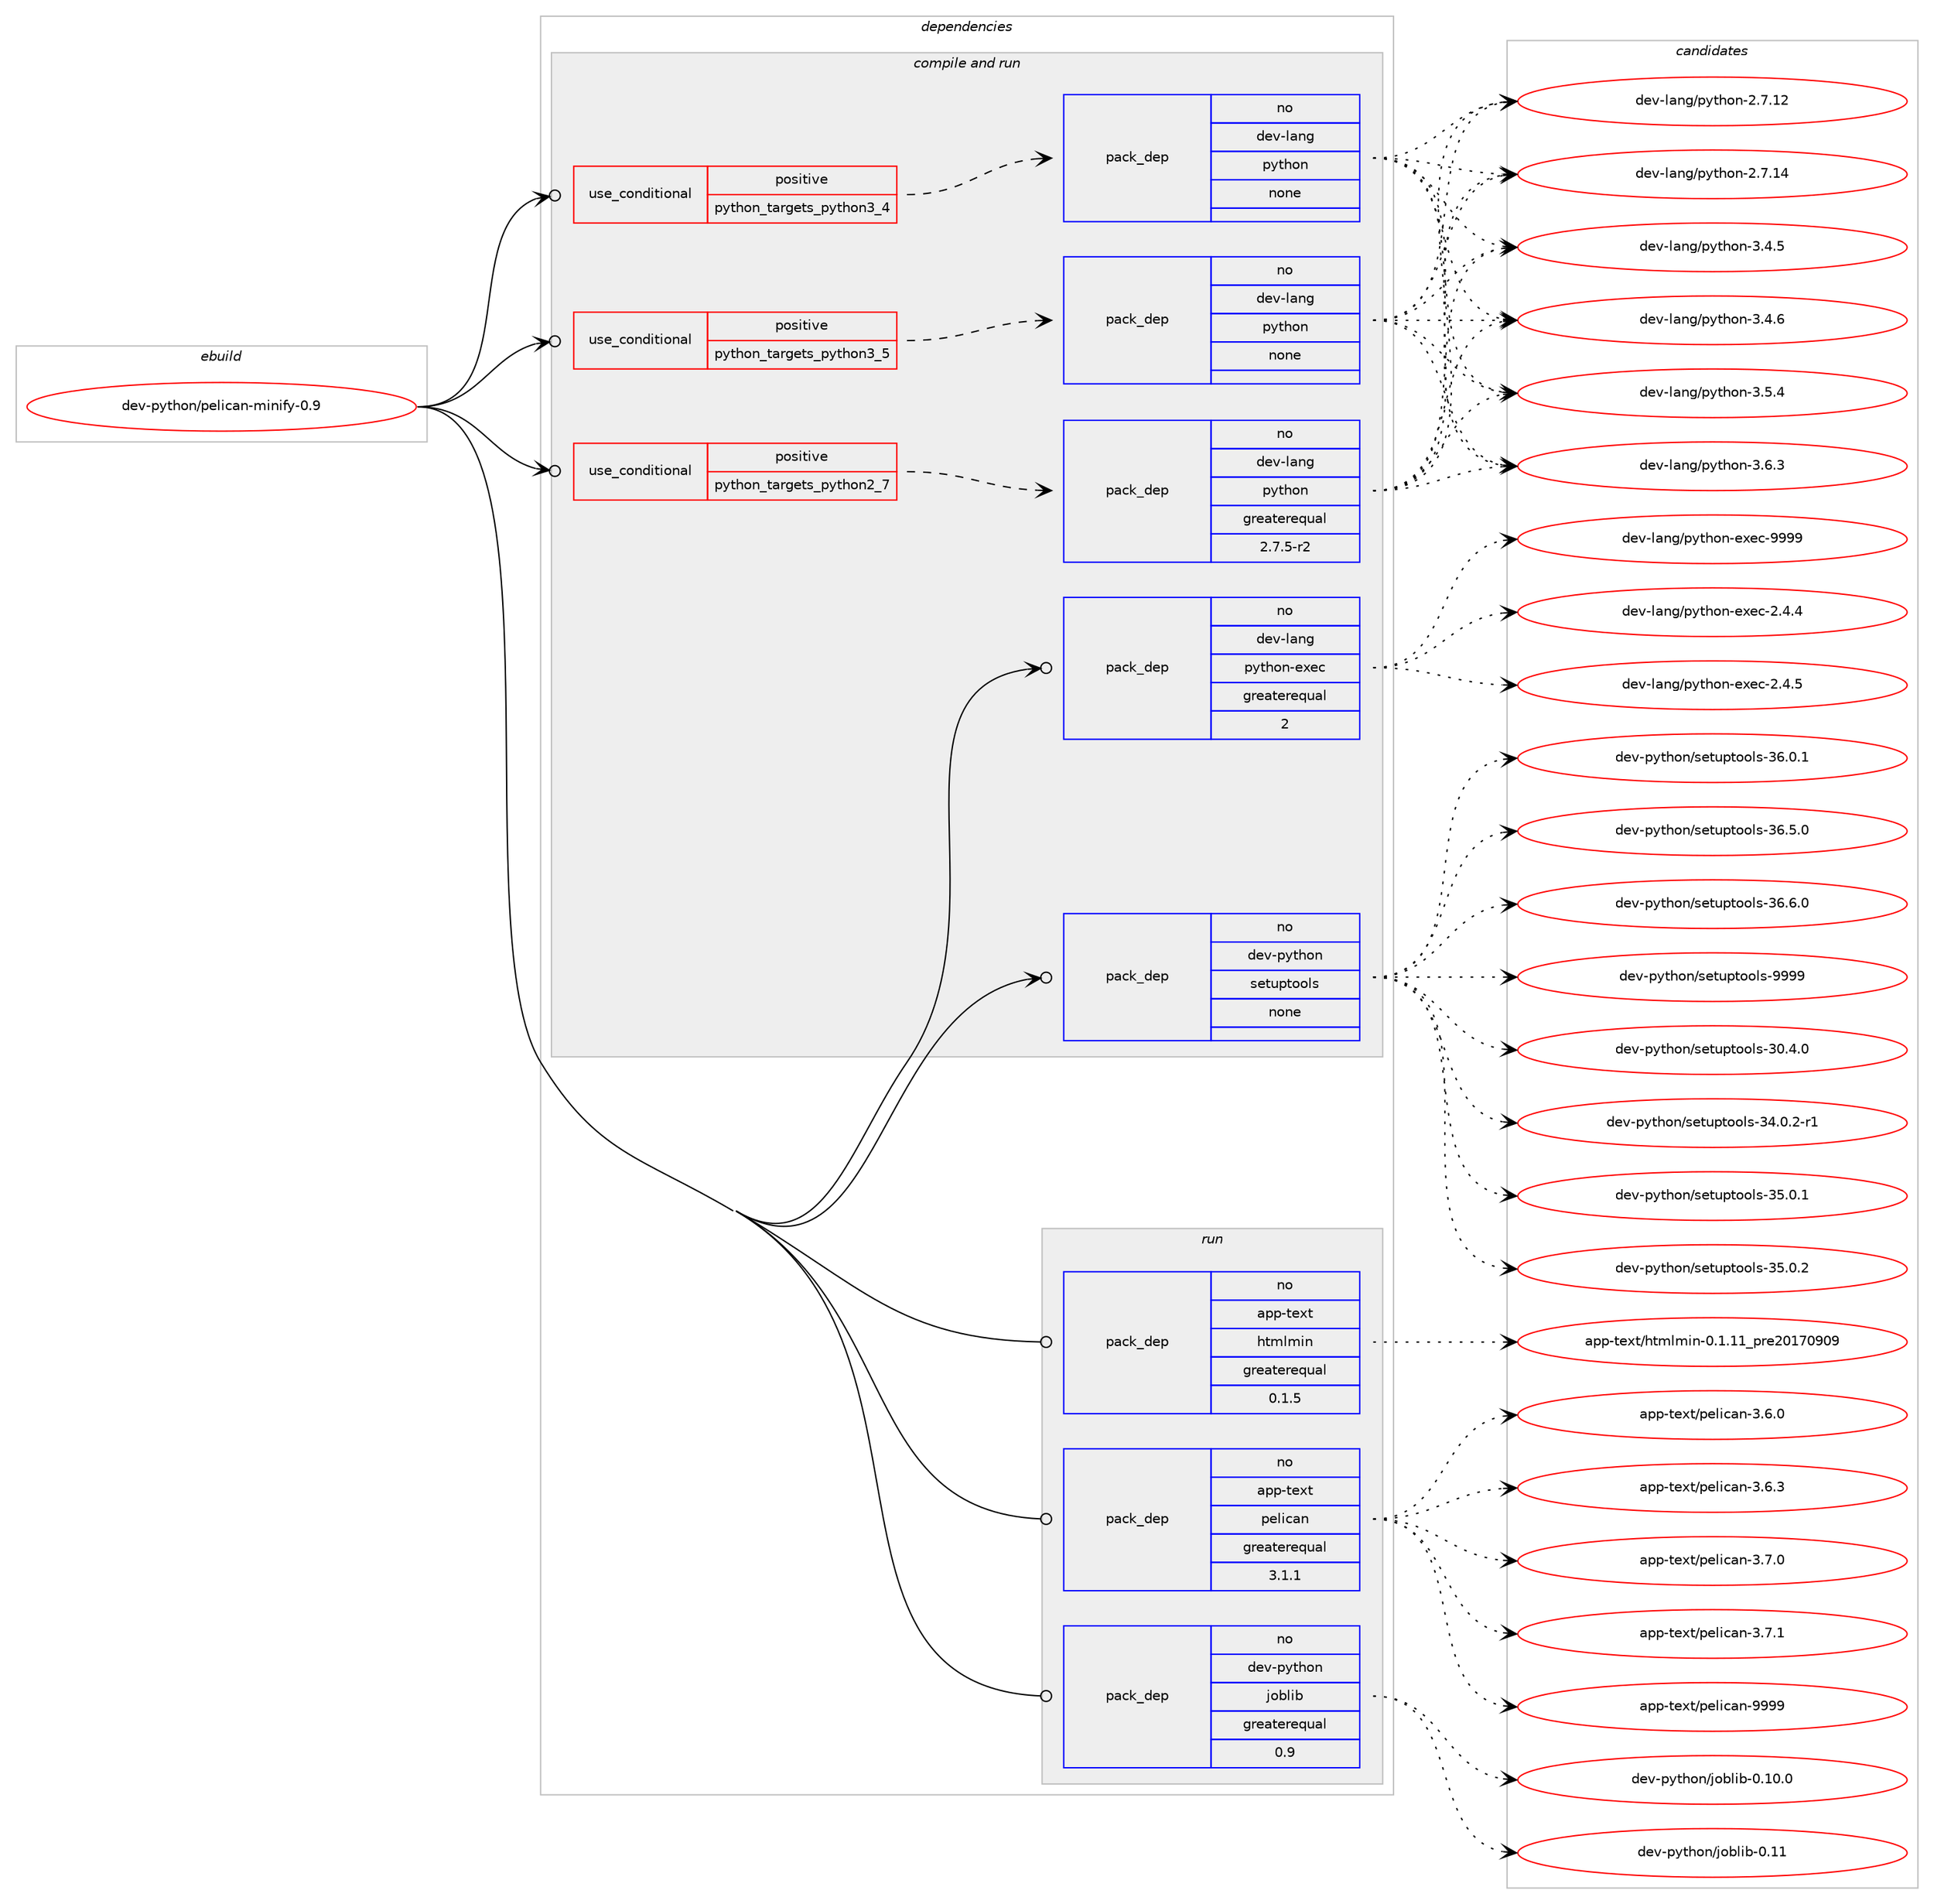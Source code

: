 digraph prolog {

# *************
# Graph options
# *************

newrank=true;
concentrate=true;
compound=true;
graph [rankdir=LR,fontname=Helvetica,fontsize=10,ranksep=1.5];#, ranksep=2.5, nodesep=0.2];
edge  [arrowhead=vee];
node  [fontname=Helvetica,fontsize=10];

# **********
# The ebuild
# **********

subgraph cluster_leftcol {
color=gray;
rank=same;
label=<<i>ebuild</i>>;
id [label="dev-python/pelican-minify-0.9", color=red, width=4, href="../dev-python/pelican-minify-0.9.svg"];
}

# ****************
# The dependencies
# ****************

subgraph cluster_midcol {
color=gray;
label=<<i>dependencies</i>>;
subgraph cluster_compile {
fillcolor="#eeeeee";
style=filled;
label=<<i>compile</i>>;
}
subgraph cluster_compileandrun {
fillcolor="#eeeeee";
style=filled;
label=<<i>compile and run</i>>;
subgraph cond37179 {
dependency172923 [label=<<TABLE BORDER="0" CELLBORDER="1" CELLSPACING="0" CELLPADDING="4"><TR><TD ROWSPAN="3" CELLPADDING="10">use_conditional</TD></TR><TR><TD>positive</TD></TR><TR><TD>python_targets_python2_7</TD></TR></TABLE>>, shape=none, color=red];
subgraph pack131837 {
dependency172924 [label=<<TABLE BORDER="0" CELLBORDER="1" CELLSPACING="0" CELLPADDING="4" WIDTH="220"><TR><TD ROWSPAN="6" CELLPADDING="30">pack_dep</TD></TR><TR><TD WIDTH="110">no</TD></TR><TR><TD>dev-lang</TD></TR><TR><TD>python</TD></TR><TR><TD>greaterequal</TD></TR><TR><TD>2.7.5-r2</TD></TR></TABLE>>, shape=none, color=blue];
}
dependency172923:e -> dependency172924:w [weight=20,style="dashed",arrowhead="vee"];
}
id:e -> dependency172923:w [weight=20,style="solid",arrowhead="odotvee"];
subgraph cond37180 {
dependency172925 [label=<<TABLE BORDER="0" CELLBORDER="1" CELLSPACING="0" CELLPADDING="4"><TR><TD ROWSPAN="3" CELLPADDING="10">use_conditional</TD></TR><TR><TD>positive</TD></TR><TR><TD>python_targets_python3_4</TD></TR></TABLE>>, shape=none, color=red];
subgraph pack131838 {
dependency172926 [label=<<TABLE BORDER="0" CELLBORDER="1" CELLSPACING="0" CELLPADDING="4" WIDTH="220"><TR><TD ROWSPAN="6" CELLPADDING="30">pack_dep</TD></TR><TR><TD WIDTH="110">no</TD></TR><TR><TD>dev-lang</TD></TR><TR><TD>python</TD></TR><TR><TD>none</TD></TR><TR><TD></TD></TR></TABLE>>, shape=none, color=blue];
}
dependency172925:e -> dependency172926:w [weight=20,style="dashed",arrowhead="vee"];
}
id:e -> dependency172925:w [weight=20,style="solid",arrowhead="odotvee"];
subgraph cond37181 {
dependency172927 [label=<<TABLE BORDER="0" CELLBORDER="1" CELLSPACING="0" CELLPADDING="4"><TR><TD ROWSPAN="3" CELLPADDING="10">use_conditional</TD></TR><TR><TD>positive</TD></TR><TR><TD>python_targets_python3_5</TD></TR></TABLE>>, shape=none, color=red];
subgraph pack131839 {
dependency172928 [label=<<TABLE BORDER="0" CELLBORDER="1" CELLSPACING="0" CELLPADDING="4" WIDTH="220"><TR><TD ROWSPAN="6" CELLPADDING="30">pack_dep</TD></TR><TR><TD WIDTH="110">no</TD></TR><TR><TD>dev-lang</TD></TR><TR><TD>python</TD></TR><TR><TD>none</TD></TR><TR><TD></TD></TR></TABLE>>, shape=none, color=blue];
}
dependency172927:e -> dependency172928:w [weight=20,style="dashed",arrowhead="vee"];
}
id:e -> dependency172927:w [weight=20,style="solid",arrowhead="odotvee"];
subgraph pack131840 {
dependency172929 [label=<<TABLE BORDER="0" CELLBORDER="1" CELLSPACING="0" CELLPADDING="4" WIDTH="220"><TR><TD ROWSPAN="6" CELLPADDING="30">pack_dep</TD></TR><TR><TD WIDTH="110">no</TD></TR><TR><TD>dev-lang</TD></TR><TR><TD>python-exec</TD></TR><TR><TD>greaterequal</TD></TR><TR><TD>2</TD></TR></TABLE>>, shape=none, color=blue];
}
id:e -> dependency172929:w [weight=20,style="solid",arrowhead="odotvee"];
subgraph pack131841 {
dependency172930 [label=<<TABLE BORDER="0" CELLBORDER="1" CELLSPACING="0" CELLPADDING="4" WIDTH="220"><TR><TD ROWSPAN="6" CELLPADDING="30">pack_dep</TD></TR><TR><TD WIDTH="110">no</TD></TR><TR><TD>dev-python</TD></TR><TR><TD>setuptools</TD></TR><TR><TD>none</TD></TR><TR><TD></TD></TR></TABLE>>, shape=none, color=blue];
}
id:e -> dependency172930:w [weight=20,style="solid",arrowhead="odotvee"];
}
subgraph cluster_run {
fillcolor="#eeeeee";
style=filled;
label=<<i>run</i>>;
subgraph pack131842 {
dependency172931 [label=<<TABLE BORDER="0" CELLBORDER="1" CELLSPACING="0" CELLPADDING="4" WIDTH="220"><TR><TD ROWSPAN="6" CELLPADDING="30">pack_dep</TD></TR><TR><TD WIDTH="110">no</TD></TR><TR><TD>app-text</TD></TR><TR><TD>htmlmin</TD></TR><TR><TD>greaterequal</TD></TR><TR><TD>0.1.5</TD></TR></TABLE>>, shape=none, color=blue];
}
id:e -> dependency172931:w [weight=20,style="solid",arrowhead="odot"];
subgraph pack131843 {
dependency172932 [label=<<TABLE BORDER="0" CELLBORDER="1" CELLSPACING="0" CELLPADDING="4" WIDTH="220"><TR><TD ROWSPAN="6" CELLPADDING="30">pack_dep</TD></TR><TR><TD WIDTH="110">no</TD></TR><TR><TD>app-text</TD></TR><TR><TD>pelican</TD></TR><TR><TD>greaterequal</TD></TR><TR><TD>3.1.1</TD></TR></TABLE>>, shape=none, color=blue];
}
id:e -> dependency172932:w [weight=20,style="solid",arrowhead="odot"];
subgraph pack131844 {
dependency172933 [label=<<TABLE BORDER="0" CELLBORDER="1" CELLSPACING="0" CELLPADDING="4" WIDTH="220"><TR><TD ROWSPAN="6" CELLPADDING="30">pack_dep</TD></TR><TR><TD WIDTH="110">no</TD></TR><TR><TD>dev-python</TD></TR><TR><TD>joblib</TD></TR><TR><TD>greaterequal</TD></TR><TR><TD>0.9</TD></TR></TABLE>>, shape=none, color=blue];
}
id:e -> dependency172933:w [weight=20,style="solid",arrowhead="odot"];
}
}

# **************
# The candidates
# **************

subgraph cluster_choices {
rank=same;
color=gray;
label=<<i>candidates</i>>;

subgraph choice131837 {
color=black;
nodesep=1;
choice10010111845108971101034711212111610411111045504655464950 [label="dev-lang/python-2.7.12", color=red, width=4,href="../dev-lang/python-2.7.12.svg"];
choice10010111845108971101034711212111610411111045504655464952 [label="dev-lang/python-2.7.14", color=red, width=4,href="../dev-lang/python-2.7.14.svg"];
choice100101118451089711010347112121116104111110455146524653 [label="dev-lang/python-3.4.5", color=red, width=4,href="../dev-lang/python-3.4.5.svg"];
choice100101118451089711010347112121116104111110455146524654 [label="dev-lang/python-3.4.6", color=red, width=4,href="../dev-lang/python-3.4.6.svg"];
choice100101118451089711010347112121116104111110455146534652 [label="dev-lang/python-3.5.4", color=red, width=4,href="../dev-lang/python-3.5.4.svg"];
choice100101118451089711010347112121116104111110455146544651 [label="dev-lang/python-3.6.3", color=red, width=4,href="../dev-lang/python-3.6.3.svg"];
dependency172924:e -> choice10010111845108971101034711212111610411111045504655464950:w [style=dotted,weight="100"];
dependency172924:e -> choice10010111845108971101034711212111610411111045504655464952:w [style=dotted,weight="100"];
dependency172924:e -> choice100101118451089711010347112121116104111110455146524653:w [style=dotted,weight="100"];
dependency172924:e -> choice100101118451089711010347112121116104111110455146524654:w [style=dotted,weight="100"];
dependency172924:e -> choice100101118451089711010347112121116104111110455146534652:w [style=dotted,weight="100"];
dependency172924:e -> choice100101118451089711010347112121116104111110455146544651:w [style=dotted,weight="100"];
}
subgraph choice131838 {
color=black;
nodesep=1;
choice10010111845108971101034711212111610411111045504655464950 [label="dev-lang/python-2.7.12", color=red, width=4,href="../dev-lang/python-2.7.12.svg"];
choice10010111845108971101034711212111610411111045504655464952 [label="dev-lang/python-2.7.14", color=red, width=4,href="../dev-lang/python-2.7.14.svg"];
choice100101118451089711010347112121116104111110455146524653 [label="dev-lang/python-3.4.5", color=red, width=4,href="../dev-lang/python-3.4.5.svg"];
choice100101118451089711010347112121116104111110455146524654 [label="dev-lang/python-3.4.6", color=red, width=4,href="../dev-lang/python-3.4.6.svg"];
choice100101118451089711010347112121116104111110455146534652 [label="dev-lang/python-3.5.4", color=red, width=4,href="../dev-lang/python-3.5.4.svg"];
choice100101118451089711010347112121116104111110455146544651 [label="dev-lang/python-3.6.3", color=red, width=4,href="../dev-lang/python-3.6.3.svg"];
dependency172926:e -> choice10010111845108971101034711212111610411111045504655464950:w [style=dotted,weight="100"];
dependency172926:e -> choice10010111845108971101034711212111610411111045504655464952:w [style=dotted,weight="100"];
dependency172926:e -> choice100101118451089711010347112121116104111110455146524653:w [style=dotted,weight="100"];
dependency172926:e -> choice100101118451089711010347112121116104111110455146524654:w [style=dotted,weight="100"];
dependency172926:e -> choice100101118451089711010347112121116104111110455146534652:w [style=dotted,weight="100"];
dependency172926:e -> choice100101118451089711010347112121116104111110455146544651:w [style=dotted,weight="100"];
}
subgraph choice131839 {
color=black;
nodesep=1;
choice10010111845108971101034711212111610411111045504655464950 [label="dev-lang/python-2.7.12", color=red, width=4,href="../dev-lang/python-2.7.12.svg"];
choice10010111845108971101034711212111610411111045504655464952 [label="dev-lang/python-2.7.14", color=red, width=4,href="../dev-lang/python-2.7.14.svg"];
choice100101118451089711010347112121116104111110455146524653 [label="dev-lang/python-3.4.5", color=red, width=4,href="../dev-lang/python-3.4.5.svg"];
choice100101118451089711010347112121116104111110455146524654 [label="dev-lang/python-3.4.6", color=red, width=4,href="../dev-lang/python-3.4.6.svg"];
choice100101118451089711010347112121116104111110455146534652 [label="dev-lang/python-3.5.4", color=red, width=4,href="../dev-lang/python-3.5.4.svg"];
choice100101118451089711010347112121116104111110455146544651 [label="dev-lang/python-3.6.3", color=red, width=4,href="../dev-lang/python-3.6.3.svg"];
dependency172928:e -> choice10010111845108971101034711212111610411111045504655464950:w [style=dotted,weight="100"];
dependency172928:e -> choice10010111845108971101034711212111610411111045504655464952:w [style=dotted,weight="100"];
dependency172928:e -> choice100101118451089711010347112121116104111110455146524653:w [style=dotted,weight="100"];
dependency172928:e -> choice100101118451089711010347112121116104111110455146524654:w [style=dotted,weight="100"];
dependency172928:e -> choice100101118451089711010347112121116104111110455146534652:w [style=dotted,weight="100"];
dependency172928:e -> choice100101118451089711010347112121116104111110455146544651:w [style=dotted,weight="100"];
}
subgraph choice131840 {
color=black;
nodesep=1;
choice1001011184510897110103471121211161041111104510112010199455046524652 [label="dev-lang/python-exec-2.4.4", color=red, width=4,href="../dev-lang/python-exec-2.4.4.svg"];
choice1001011184510897110103471121211161041111104510112010199455046524653 [label="dev-lang/python-exec-2.4.5", color=red, width=4,href="../dev-lang/python-exec-2.4.5.svg"];
choice10010111845108971101034711212111610411111045101120101994557575757 [label="dev-lang/python-exec-9999", color=red, width=4,href="../dev-lang/python-exec-9999.svg"];
dependency172929:e -> choice1001011184510897110103471121211161041111104510112010199455046524652:w [style=dotted,weight="100"];
dependency172929:e -> choice1001011184510897110103471121211161041111104510112010199455046524653:w [style=dotted,weight="100"];
dependency172929:e -> choice10010111845108971101034711212111610411111045101120101994557575757:w [style=dotted,weight="100"];
}
subgraph choice131841 {
color=black;
nodesep=1;
choice100101118451121211161041111104711510111611711211611111110811545514846524648 [label="dev-python/setuptools-30.4.0", color=red, width=4,href="../dev-python/setuptools-30.4.0.svg"];
choice1001011184511212111610411111047115101116117112116111111108115455152464846504511449 [label="dev-python/setuptools-34.0.2-r1", color=red, width=4,href="../dev-python/setuptools-34.0.2-r1.svg"];
choice100101118451121211161041111104711510111611711211611111110811545515346484649 [label="dev-python/setuptools-35.0.1", color=red, width=4,href="../dev-python/setuptools-35.0.1.svg"];
choice100101118451121211161041111104711510111611711211611111110811545515346484650 [label="dev-python/setuptools-35.0.2", color=red, width=4,href="../dev-python/setuptools-35.0.2.svg"];
choice100101118451121211161041111104711510111611711211611111110811545515446484649 [label="dev-python/setuptools-36.0.1", color=red, width=4,href="../dev-python/setuptools-36.0.1.svg"];
choice100101118451121211161041111104711510111611711211611111110811545515446534648 [label="dev-python/setuptools-36.5.0", color=red, width=4,href="../dev-python/setuptools-36.5.0.svg"];
choice100101118451121211161041111104711510111611711211611111110811545515446544648 [label="dev-python/setuptools-36.6.0", color=red, width=4,href="../dev-python/setuptools-36.6.0.svg"];
choice10010111845112121116104111110471151011161171121161111111081154557575757 [label="dev-python/setuptools-9999", color=red, width=4,href="../dev-python/setuptools-9999.svg"];
dependency172930:e -> choice100101118451121211161041111104711510111611711211611111110811545514846524648:w [style=dotted,weight="100"];
dependency172930:e -> choice1001011184511212111610411111047115101116117112116111111108115455152464846504511449:w [style=dotted,weight="100"];
dependency172930:e -> choice100101118451121211161041111104711510111611711211611111110811545515346484649:w [style=dotted,weight="100"];
dependency172930:e -> choice100101118451121211161041111104711510111611711211611111110811545515346484650:w [style=dotted,weight="100"];
dependency172930:e -> choice100101118451121211161041111104711510111611711211611111110811545515446484649:w [style=dotted,weight="100"];
dependency172930:e -> choice100101118451121211161041111104711510111611711211611111110811545515446534648:w [style=dotted,weight="100"];
dependency172930:e -> choice100101118451121211161041111104711510111611711211611111110811545515446544648:w [style=dotted,weight="100"];
dependency172930:e -> choice10010111845112121116104111110471151011161171121161111111081154557575757:w [style=dotted,weight="100"];
}
subgraph choice131842 {
color=black;
nodesep=1;
choice97112112451161011201164710411610910810910511045484649464949951121141015048495548574857 [label="app-text/htmlmin-0.1.11_pre20170909", color=red, width=4,href="../app-text/htmlmin-0.1.11_pre20170909.svg"];
dependency172931:e -> choice97112112451161011201164710411610910810910511045484649464949951121141015048495548574857:w [style=dotted,weight="100"];
}
subgraph choice131843 {
color=black;
nodesep=1;
choice9711211245116101120116471121011081059997110455146544648 [label="app-text/pelican-3.6.0", color=red, width=4,href="../app-text/pelican-3.6.0.svg"];
choice9711211245116101120116471121011081059997110455146544651 [label="app-text/pelican-3.6.3", color=red, width=4,href="../app-text/pelican-3.6.3.svg"];
choice9711211245116101120116471121011081059997110455146554648 [label="app-text/pelican-3.7.0", color=red, width=4,href="../app-text/pelican-3.7.0.svg"];
choice9711211245116101120116471121011081059997110455146554649 [label="app-text/pelican-3.7.1", color=red, width=4,href="../app-text/pelican-3.7.1.svg"];
choice97112112451161011201164711210110810599971104557575757 [label="app-text/pelican-9999", color=red, width=4,href="../app-text/pelican-9999.svg"];
dependency172932:e -> choice9711211245116101120116471121011081059997110455146544648:w [style=dotted,weight="100"];
dependency172932:e -> choice9711211245116101120116471121011081059997110455146544651:w [style=dotted,weight="100"];
dependency172932:e -> choice9711211245116101120116471121011081059997110455146554648:w [style=dotted,weight="100"];
dependency172932:e -> choice9711211245116101120116471121011081059997110455146554649:w [style=dotted,weight="100"];
dependency172932:e -> choice97112112451161011201164711210110810599971104557575757:w [style=dotted,weight="100"];
}
subgraph choice131844 {
color=black;
nodesep=1;
choice1001011184511212111610411111047106111981081059845484649484648 [label="dev-python/joblib-0.10.0", color=red, width=4,href="../dev-python/joblib-0.10.0.svg"];
choice100101118451121211161041111104710611198108105984548464949 [label="dev-python/joblib-0.11", color=red, width=4,href="../dev-python/joblib-0.11.svg"];
dependency172933:e -> choice1001011184511212111610411111047106111981081059845484649484648:w [style=dotted,weight="100"];
dependency172933:e -> choice100101118451121211161041111104710611198108105984548464949:w [style=dotted,weight="100"];
}
}

}
